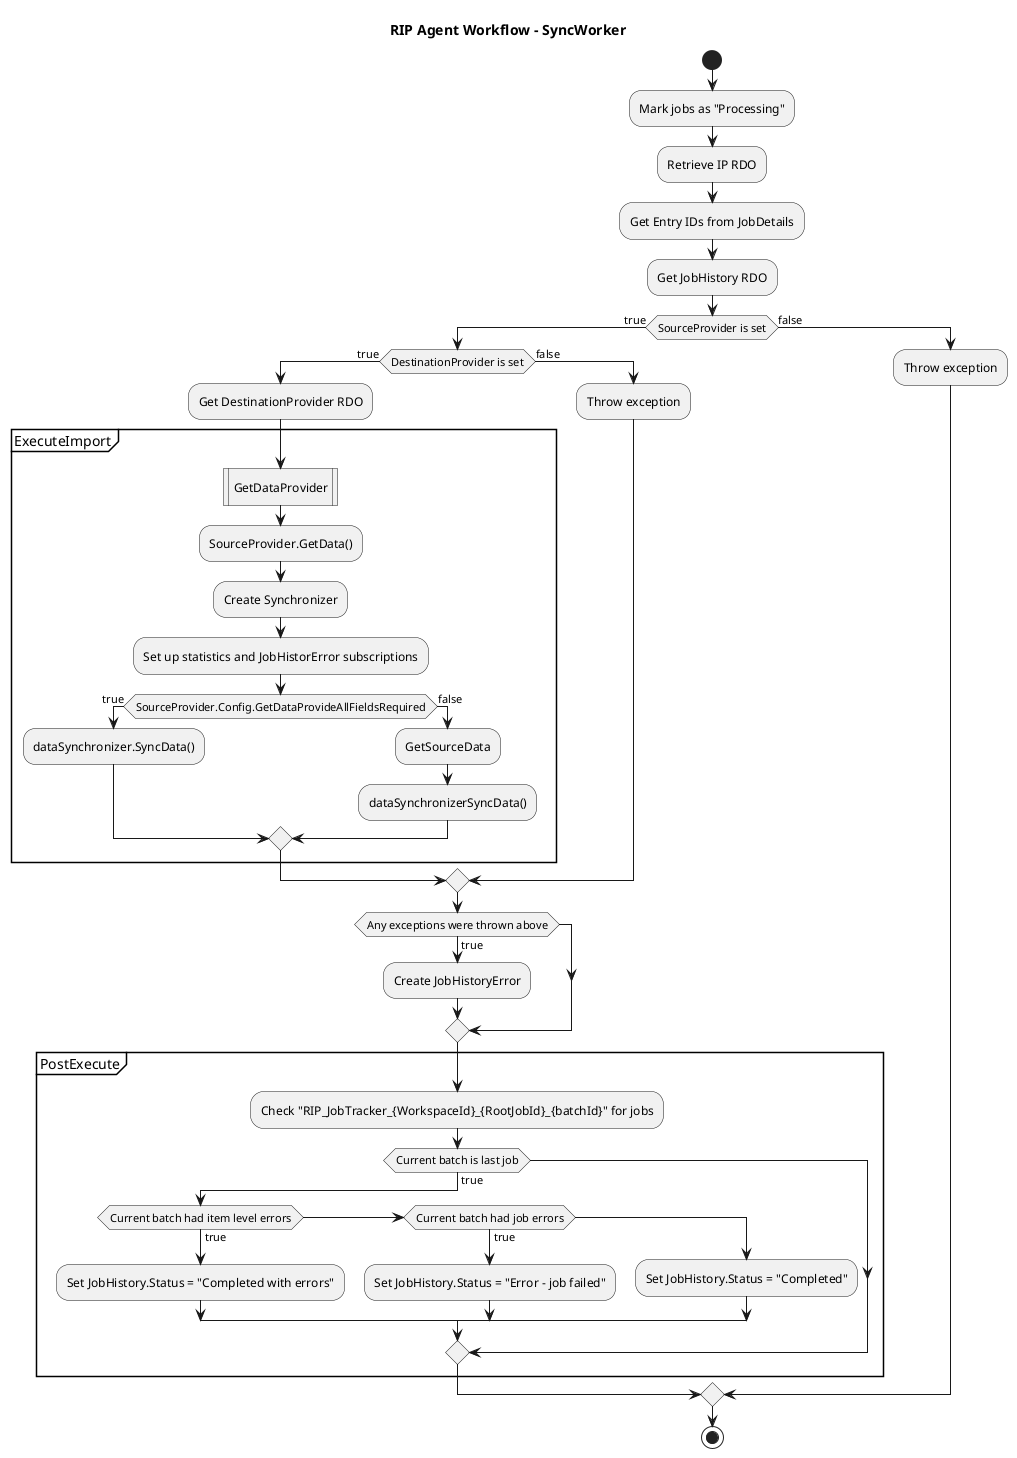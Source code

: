 @startuml

title RIP Agent Workflow - SyncWorker

start

:Mark jobs as "Processing";
:Retrieve IP RDO;
:Get Entry IDs from JobDetails;
:Get JobHistory RDO;

if (SourceProvider is set) then (true)
    if (DestinationProvider is set) then (true)
        :Get DestinationProvider RDO;
        partition ExecuteImport {
			:GetDataProvider|
            :SourceProvider.GetData();
            :Create Synchronizer;
            :Set up statistics and JobHistorError subscriptions;
            
            if (SourceProvider.Config.GetDataProvideAllFieldsRequired) then (true)
                :dataSynchronizer.SyncData();
            else (false)
                :GetSourceData;
                :dataSynchronizerSyncData();
            endif
        }
    else (false)
        :Throw exception;
    endif
    
    if (Any exceptions were thrown above) then (true)
        :Create JobHistoryError;
    endif
    
    partition PostExecute {
        :Check "RIP_JobTracker_{WorkspaceId}_{RootJobId}_{batchId}" for jobs;
        if (Current batch is last job) then (true)
            if (Current batch had item level errors) then (true)
                :Set JobHistory.Status = "Completed with errors";
            elseif (Current batch had job errors) then (true)
                :Set JobHistory.Status = "Error - job failed";
            else
                :Set JobHistory.Status = "Completed";
            endif
        endif
    }
else (false)
    :Throw exception;
endif

stop

@enduml
